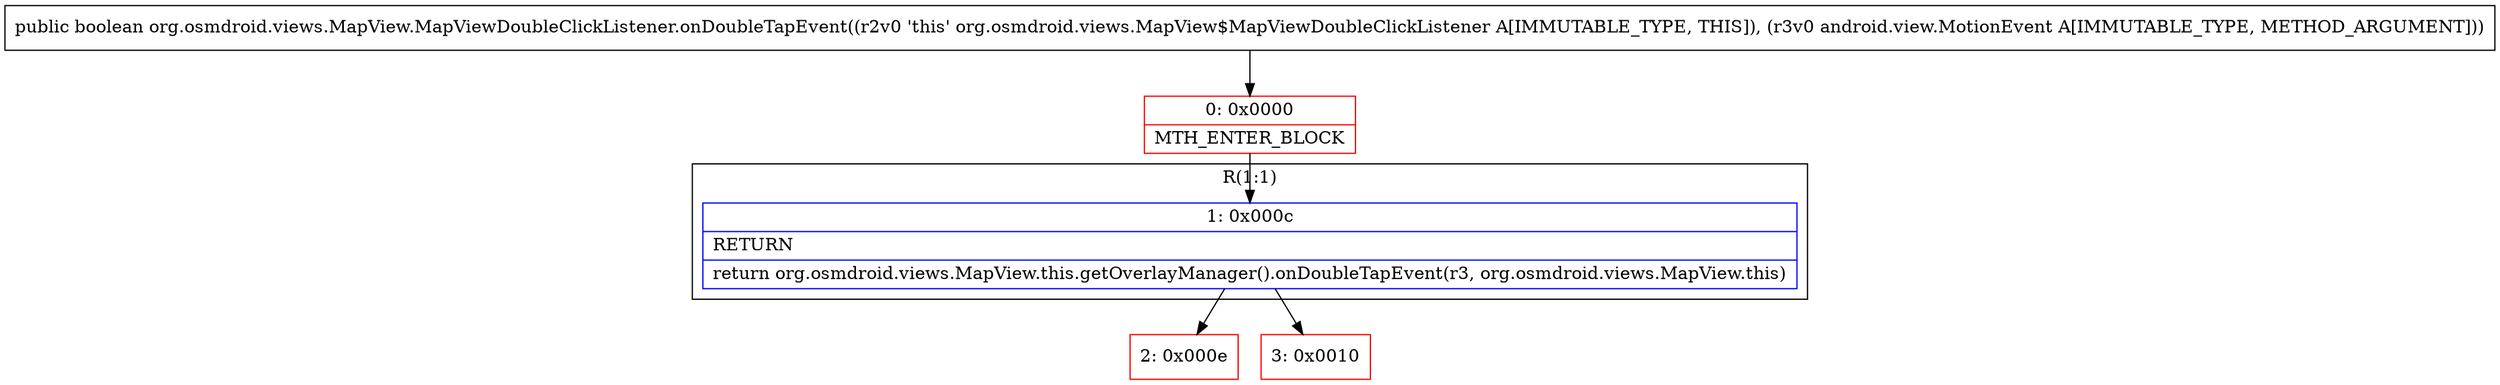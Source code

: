 digraph "CFG fororg.osmdroid.views.MapView.MapViewDoubleClickListener.onDoubleTapEvent(Landroid\/view\/MotionEvent;)Z" {
subgraph cluster_Region_1841694479 {
label = "R(1:1)";
node [shape=record,color=blue];
Node_1 [shape=record,label="{1\:\ 0x000c|RETURN\l|return org.osmdroid.views.MapView.this.getOverlayManager().onDoubleTapEvent(r3, org.osmdroid.views.MapView.this)\l}"];
}
Node_0 [shape=record,color=red,label="{0\:\ 0x0000|MTH_ENTER_BLOCK\l}"];
Node_2 [shape=record,color=red,label="{2\:\ 0x000e}"];
Node_3 [shape=record,color=red,label="{3\:\ 0x0010}"];
MethodNode[shape=record,label="{public boolean org.osmdroid.views.MapView.MapViewDoubleClickListener.onDoubleTapEvent((r2v0 'this' org.osmdroid.views.MapView$MapViewDoubleClickListener A[IMMUTABLE_TYPE, THIS]), (r3v0 android.view.MotionEvent A[IMMUTABLE_TYPE, METHOD_ARGUMENT])) }"];
MethodNode -> Node_0;
Node_1 -> Node_2;
Node_1 -> Node_3;
Node_0 -> Node_1;
}

